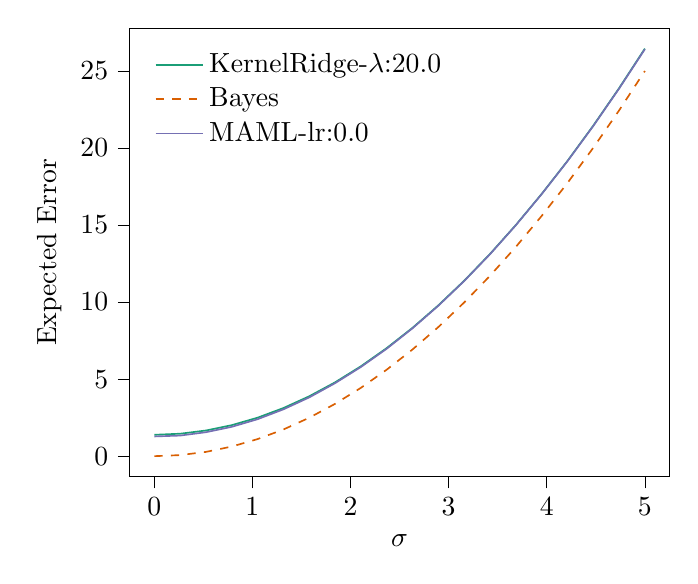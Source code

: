 % This file was created with tikzplotlib v0.10.1.
\begin{tikzpicture}

\definecolor{chocolate217952}{RGB}{217,95,2}
\definecolor{darkcyan27158119}{RGB}{27,158,119}
\definecolor{darkgray176}{RGB}{176,176,176}
\definecolor{deeppink23141138}{RGB}{231,41,138}
\definecolor{lightslategray117112179}{RGB}{117,112,179}

\begin{axis}[
legend cell align={left},
legend style={
  fill opacity=0.8,
  draw opacity=1,
  text opacity=1,
  at={(0.03,0.97)},
  anchor=north west,
  draw=none
},
tick align=outside,
tick pos=left,
x grid style={darkgray176},
xlabel={\(\displaystyle \sigma\)},
xmin=-0.25, xmax=5.25,
xtick style={color=black},
y grid style={darkgray176},
ylabel={Expected Error},
ymin=-1.322, ymax=27.763,
ytick style={color=black}
]
\addplot [semithick, darkcyan27158119]
table {%
0 1.387
0.263 1.457
0.526 1.665
0.789 2.012
1.053 2.498
1.316 3.123
1.579 3.886
1.842 4.788
2.105 5.829
2.368 7.009
2.632 8.328
2.895 9.785
3.158 11.381
3.421 13.116
3.684 14.99
3.947 17.003
4.211 19.154
4.474 21.444
4.737 23.873
5 26.441
};
\addlegendentry{KernelRidge-$\lambda$:20.0}
\addplot [semithick, chocolate217952, dashed]
table {%
0 0
0.263 0.069
0.526 0.277
0.789 0.623
1.053 1.108
1.316 1.731
1.579 2.492
1.842 3.392
2.105 4.43
2.368 5.607
2.632 6.922
2.895 8.376
3.158 9.968
3.421 11.698
3.684 13.567
3.947 15.575
4.211 17.721
4.474 20.005
4.737 22.428
5 24.989
};
\addlegendentry{Bayes}
\addplot [semithick, lightslategray117112179]
table {%
0 1.279
0.263 1.336
0.526 1.553
0.789 1.902
1.053 2.398
1.316 3.037
1.579 3.811
1.842 4.732
2.105 5.781
2.368 6.965
2.632 8.296
2.895 9.756
3.158 11.359
3.421 13.094
3.684 14.974
3.947 16.989
4.211 19.133
4.474 21.417
4.737 23.84
5 26.402
};
\addlegendentry{MAML-lr:0.0}

\end{axis}

\end{tikzpicture}
